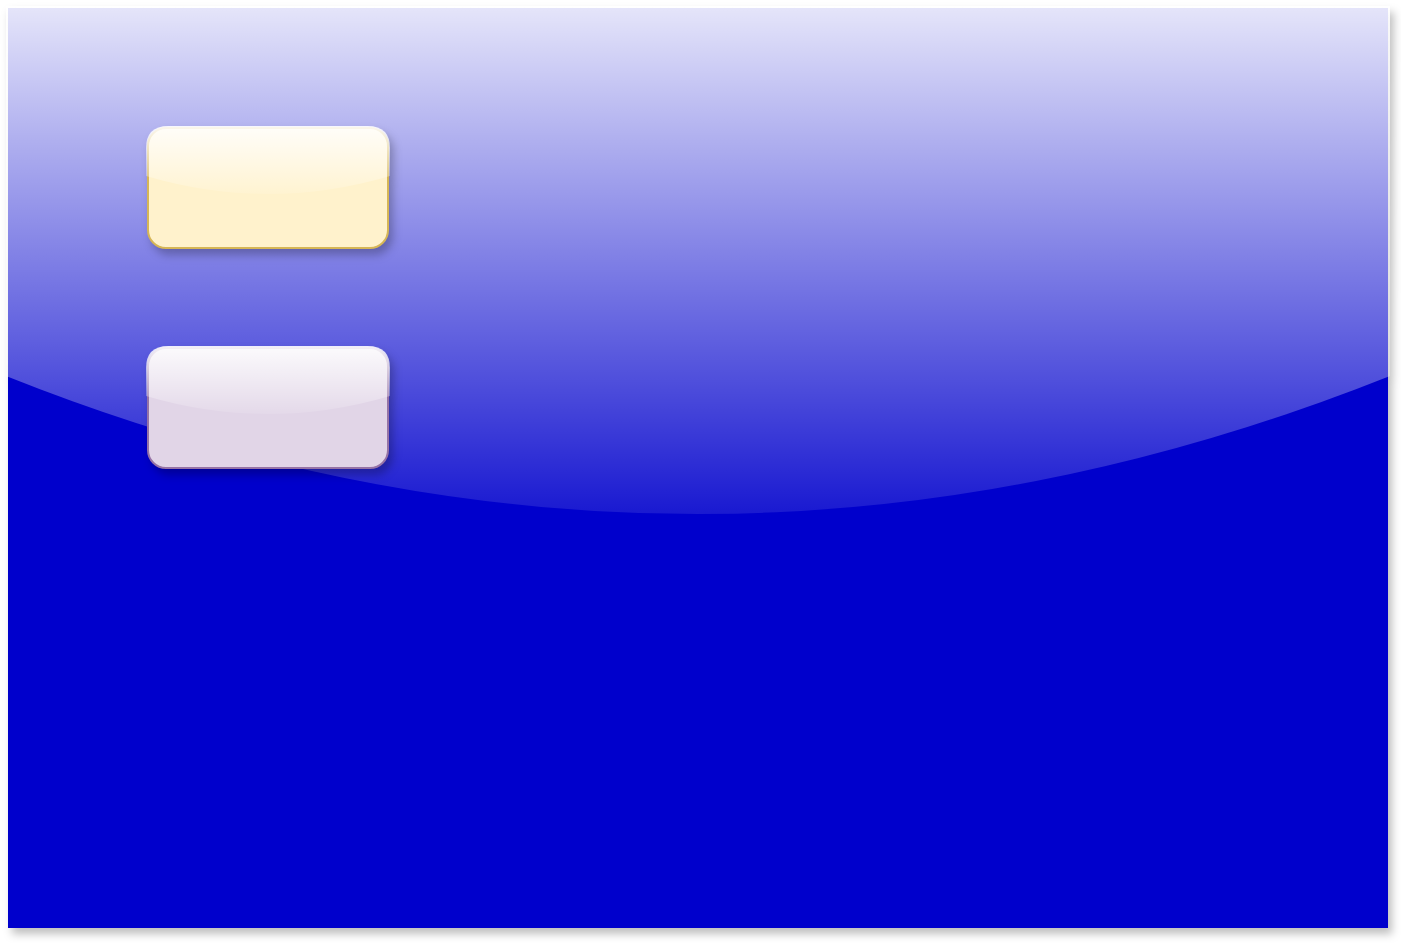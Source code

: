 <mxfile version="14.4.2" type="github">
  <diagram id="YhF1iU70QGonE3nJ6nje" name="Page-1">
    <mxGraphModel dx="753" dy="547" grid="1" gridSize="10" guides="1" tooltips="1" connect="1" arrows="1" fold="1" page="1" pageScale="1" pageWidth="827" pageHeight="1169" math="0" shadow="0">
      <root>
        <mxCell id="0" />
        <mxCell id="1" parent="0" />
        <mxCell id="DaVIIo-JqU9Ed_Sul6Xr-1" value="" style="rounded=0;whiteSpace=wrap;html=1;strokeColor=none;fillColor=#0000CC;shadow=1;glass=1;" vertex="1" parent="1">
          <mxGeometry x="60" y="120" width="690" height="460" as="geometry" />
        </mxCell>
        <mxCell id="DaVIIo-JqU9Ed_Sul6Xr-2" value="" style="rounded=1;whiteSpace=wrap;html=1;shadow=1;glass=1;fillColor=#fff2cc;strokeColor=#d6b656;" vertex="1" parent="1">
          <mxGeometry x="130" y="180" width="120" height="60" as="geometry" />
        </mxCell>
        <mxCell id="DaVIIo-JqU9Ed_Sul6Xr-3" value="" style="rounded=1;whiteSpace=wrap;html=1;shadow=1;glass=1;fillColor=#e1d5e7;strokeColor=#9673a6;" vertex="1" parent="1">
          <mxGeometry x="130" y="290" width="120" height="60" as="geometry" />
        </mxCell>
      </root>
    </mxGraphModel>
  </diagram>
</mxfile>
